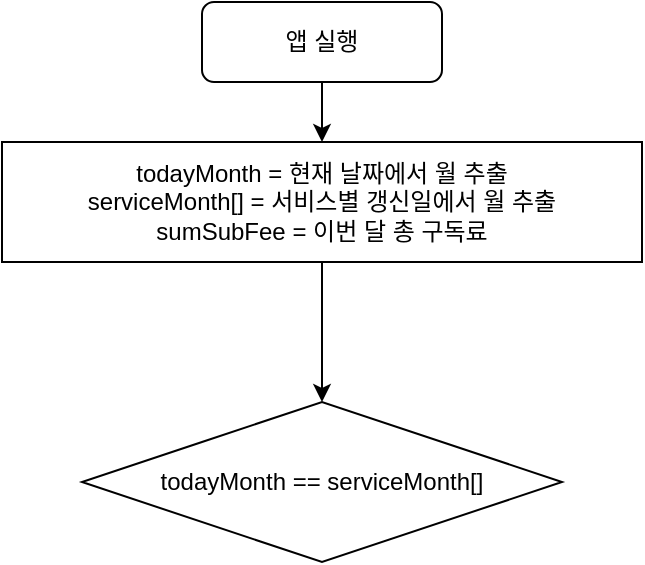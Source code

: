 <mxfile version="14.6.13" type="github">
  <diagram id="C5RBs43oDa-KdzZeNtuy" name="Page-1">
    <mxGraphModel dx="830" dy="550" grid="1" gridSize="10" guides="1" tooltips="1" connect="1" arrows="1" fold="1" page="1" pageScale="1" pageWidth="827" pageHeight="1169" math="0" shadow="0">
      <root>
        <mxCell id="WIyWlLk6GJQsqaUBKTNV-0" />
        <mxCell id="WIyWlLk6GJQsqaUBKTNV-1" parent="WIyWlLk6GJQsqaUBKTNV-0" />
        <mxCell id="oJdP31qRSWy8eakDv5FF-8" value="todayMonth = 현재 날짜에서 월 추출&lt;br&gt;serviceMonth[] = 서비스별 갱신일에서 월 추출&lt;br&gt;sumSubFee = 이번 달 총 구독료" style="whiteSpace=wrap;html=1;rounded=1;shadow=0;strokeWidth=1;glass=0;arcSize=0;" vertex="1" parent="WIyWlLk6GJQsqaUBKTNV-1">
          <mxGeometry x="60" y="150" width="320" height="60" as="geometry" />
        </mxCell>
        <mxCell id="oJdP31qRSWy8eakDv5FF-9" value="" style="edgeStyle=orthogonalEdgeStyle;rounded=0;orthogonalLoop=1;jettySize=auto;html=1;" edge="1" parent="WIyWlLk6GJQsqaUBKTNV-1" source="WIyWlLk6GJQsqaUBKTNV-3" target="oJdP31qRSWy8eakDv5FF-8">
          <mxGeometry relative="1" as="geometry" />
        </mxCell>
        <mxCell id="WIyWlLk6GJQsqaUBKTNV-3" value="앱 실행" style="rounded=1;whiteSpace=wrap;html=1;fontSize=12;glass=0;strokeWidth=1;shadow=0;" parent="WIyWlLk6GJQsqaUBKTNV-1" vertex="1">
          <mxGeometry x="160" y="80" width="120" height="40" as="geometry" />
        </mxCell>
        <mxCell id="oJdP31qRSWy8eakDv5FF-11" value="" style="edgeStyle=orthogonalEdgeStyle;rounded=0;orthogonalLoop=1;jettySize=auto;html=1;" edge="1" parent="WIyWlLk6GJQsqaUBKTNV-1" source="oJdP31qRSWy8eakDv5FF-8" target="oJdP31qRSWy8eakDv5FF-10">
          <mxGeometry relative="1" as="geometry" />
        </mxCell>
        <mxCell id="oJdP31qRSWy8eakDv5FF-10" value="todayMonth == serviceMonth[]" style="rhombus;whiteSpace=wrap;html=1;rounded=1;shadow=0;strokeWidth=1;glass=0;arcSize=0;" vertex="1" parent="WIyWlLk6GJQsqaUBKTNV-1">
          <mxGeometry x="100" y="280" width="240" height="80" as="geometry" />
        </mxCell>
      </root>
    </mxGraphModel>
  </diagram>
</mxfile>
